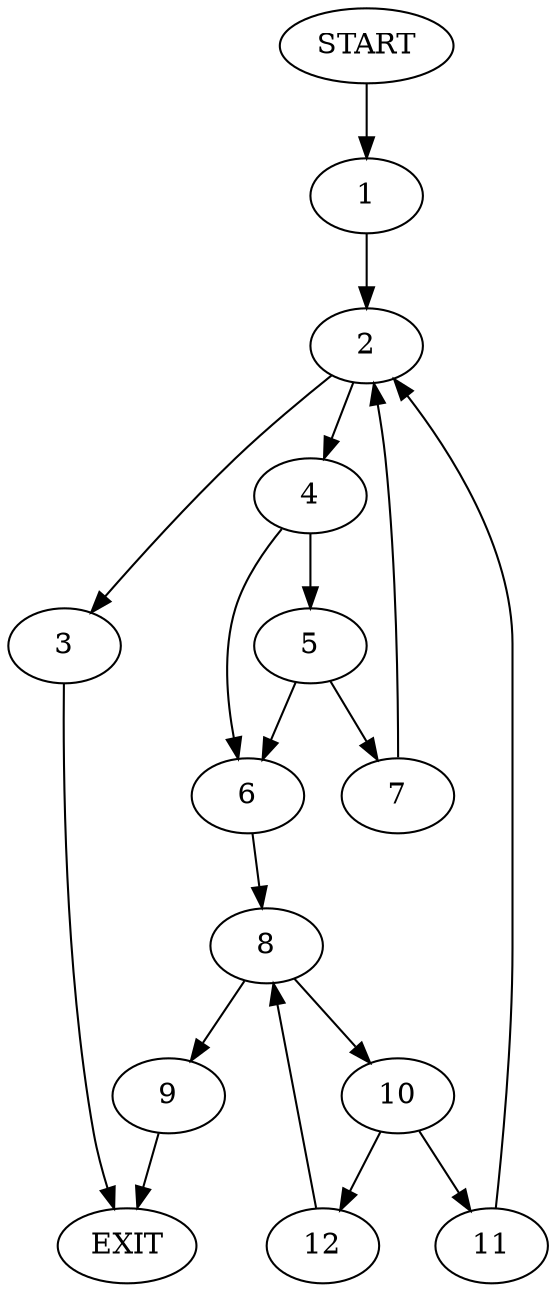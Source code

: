 digraph {
0 [label="START"]
13 [label="EXIT"]
0 -> 1
1 -> 2
2 -> 3
2 -> 4
3 -> 13
4 -> 5
4 -> 6
5 -> 7
5 -> 6
6 -> 8
7 -> 2
8 -> 9
8 -> 10
9 -> 13
10 -> 11
10 -> 12
11 -> 2
12 -> 8
}
